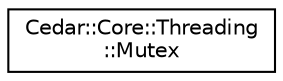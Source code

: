 digraph "Graphical Class Hierarchy"
{
 // LATEX_PDF_SIZE
  edge [fontname="Helvetica",fontsize="10",labelfontname="Helvetica",labelfontsize="10"];
  node [fontname="Helvetica",fontsize="10",shape=record];
  rankdir="LR";
  Node0 [label="Cedar::Core::Threading\l::Mutex",height=0.2,width=0.4,color="black", fillcolor="white", style="filled",URL="$classCedar_1_1Core_1_1Threading_1_1Mutex.html",tooltip=" "];
}
